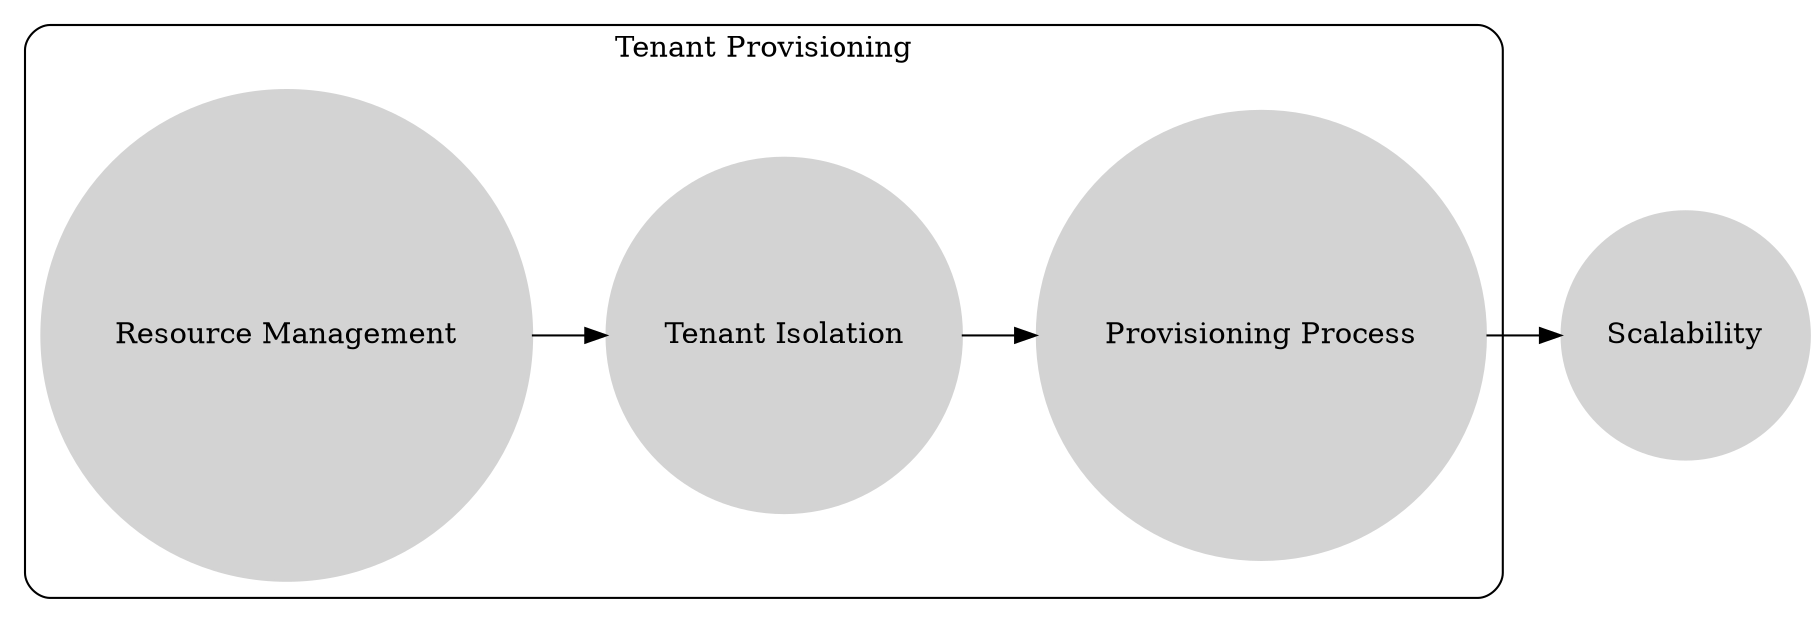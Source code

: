 digraph SaaS_Architecture {
    rankdir=LR;
    node [shape=circle, style=filled, color=lightgrey];

    subgraph cluster0 {
        label = "Tenant Provisioning";
        style=rounded;
        TenantIsolation [label="Tenant Isolation"];
        ProvisioningProcess [label="Provisioning Process"];
        ResourceManagement [label="Resource Management"];
    }

    TenantIsolation -> ProvisioningProcess;
    ProvisioningProcess -> Scalability;
    ResourceManagement -> TenantIsolation;
}

